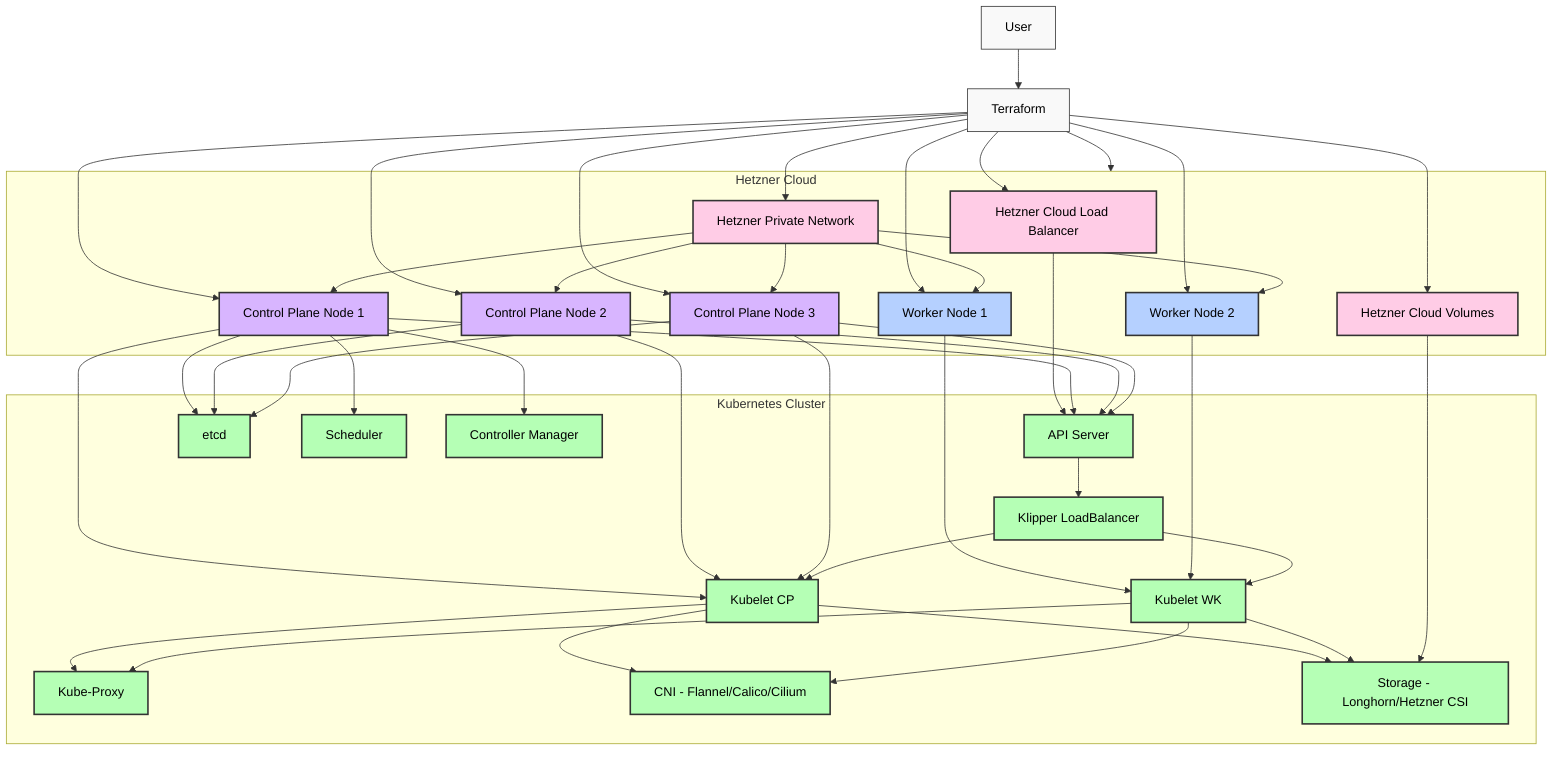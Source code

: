 graph TD
    subgraph Hetzner_Cloud[Hetzner Cloud]
        HC_LB[Hetzner Cloud Load Balancer]
        HC_PN[Hetzner Private Network]
        HC_CP_VM1[Control Plane Node 1]
        HC_CP_VM2[Control Plane Node 2]
        HC_CP_VM3[Control Plane Node 3]
        HC_WK_VM1[Worker Node 1]
        HC_WK_VM2[Worker Node 2]
        HC_VOL[Hetzner Cloud Volumes]
    end
    
    subgraph K8S_Cluster[Kubernetes Cluster]
        K8SAPI[API Server]
        K8S_ETCD[etcd]
        K8S_SCHED[Scheduler]
        K8S_CTRL[Controller Manager]
        K8S_KUBELET_CP[Kubelet CP]
        K8S_KUBELET_WK[Kubelet WK]
        K8S_PROXY[Kube-Proxy]
        K8S_CNI[CNI - Flannel/Calico/Cilium]
        K8S_STORAGE[Storage - Longhorn/Hetzner CSI]
        K8S_KLB[Klipper LoadBalancer]
    end
    
    User --> Terraform
    Terraform --> Hetzner_Cloud
    Terraform --> HC_LB
    Terraform --> HC_PN
    Terraform --> HC_CP_VM1
    Terraform --> HC_CP_VM2
    Terraform --> HC_CP_VM3
    Terraform --> HC_WK_VM1
    Terraform --> HC_WK_VM2
    Terraform --> HC_VOL
    
    HC_LB --> K8SAPI
    HC_CP_VM1 --> K8SAPI
    HC_CP_VM2 --> K8SAPI
    HC_CP_VM3 --> K8SAPI
    
    HC_CP_VM1 --> K8S_ETCD
    HC_CP_VM2 --> K8S_ETCD
    HC_CP_VM3 --> K8S_ETCD
    
    HC_CP_VM1 --> K8S_SCHED
    HC_CP_VM1 --> K8S_CTRL
    
    HC_CP_VM1 --> K8S_KUBELET_CP
    HC_CP_VM2 --> K8S_KUBELET_CP
    HC_CP_VM3 --> K8S_KUBELET_CP
    
    HC_WK_VM1 --> K8S_KUBELET_WK
    HC_WK_VM2 --> K8S_KUBELET_WK
    
    HC_PN --> HC_CP_VM1
    HC_PN --> HC_CP_VM2
    HC_PN --> HC_CP_VM3
    HC_PN --> HC_WK_VM1
    HC_PN --> HC_WK_VM2
    
    K8S_KUBELET_CP --> K8S_PROXY
    K8S_KUBELET_WK --> K8S_PROXY
    
    K8S_KUBELET_CP --> K8S_CNI
    K8S_KUBELET_WK --> K8S_CNI
    
    K8S_KUBELET_CP --> K8S_STORAGE
    K8S_KUBELET_WK --> K8S_STORAGE
    
    HC_VOL --> K8S_STORAGE
    
    K8SAPI --> K8S_KLB
    K8S_KLB --> K8S_KUBELET_WK
    K8S_KLB --> K8S_KUBELET_CP
    
    %% Control Plane Nodes - Purple background with dark text
    style HC_CP_VM1 fill:#d8b5ff,stroke:#333,stroke-width:2px,color:#000
    style HC_CP_VM2 fill:#d8b5ff,stroke:#333,stroke-width:2px,color:#000
    style HC_CP_VM3 fill:#d8b5ff,stroke:#333,stroke-width:2px,color:#000
    
    %% Worker Nodes - Blue background with dark text
    style HC_WK_VM1 fill:#b5d0ff,stroke:#333,stroke-width:2px,color:#000
    style HC_WK_VM2 fill:#b5d0ff,stroke:#333,stroke-width:2px,color:#000
    
    %% Kubernetes Components - Green background with dark text
    style K8SAPI fill:#b5ffb5,stroke:#333,stroke-width:2px,color:#000
    style K8S_ETCD fill:#b5ffb5,stroke:#333,stroke-width:2px,color:#000
    style K8S_SCHED fill:#b5ffb5,stroke:#333,stroke-width:2px,color:#000
    style K8S_CTRL fill:#b5ffb5,stroke:#333,stroke-width:2px,color:#000
    style K8S_KUBELET_CP fill:#b5ffb5,stroke:#333,stroke-width:2px,color:#000
    style K8S_KUBELET_WK fill:#b5ffb5,stroke:#333,stroke-width:2px,color:#000
    style K8S_PROXY fill:#b5ffb5,stroke:#333,stroke-width:2px,color:#000
    style K8S_CNI fill:#b5ffb5,stroke:#333,stroke-width:2px,color:#000
    style K8S_STORAGE fill:#b5ffb5,stroke:#333,stroke-width:2px,color:#000
    style K8S_KLB fill:#b5ffb5,stroke:#333,stroke-width:2px,color:#000
    
    %% Hetzner Infrastructure - Light pink background with dark text
    style HC_LB fill:#ffcce6,stroke:#333,stroke-width:2px,color:#000
    style HC_PN fill:#ffcce6,stroke:#333,stroke-width:2px,color:#000
    style HC_VOL fill:#ffcce6,stroke:#333,stroke-width:2px,color:#000
    
    %% Other nodes
    style User fill:#f9f9f9,stroke:#333,stroke-width:1px,color:#000
    style Terraform fill:#f9f9f9,stroke:#333,stroke-width:1px,color:#000